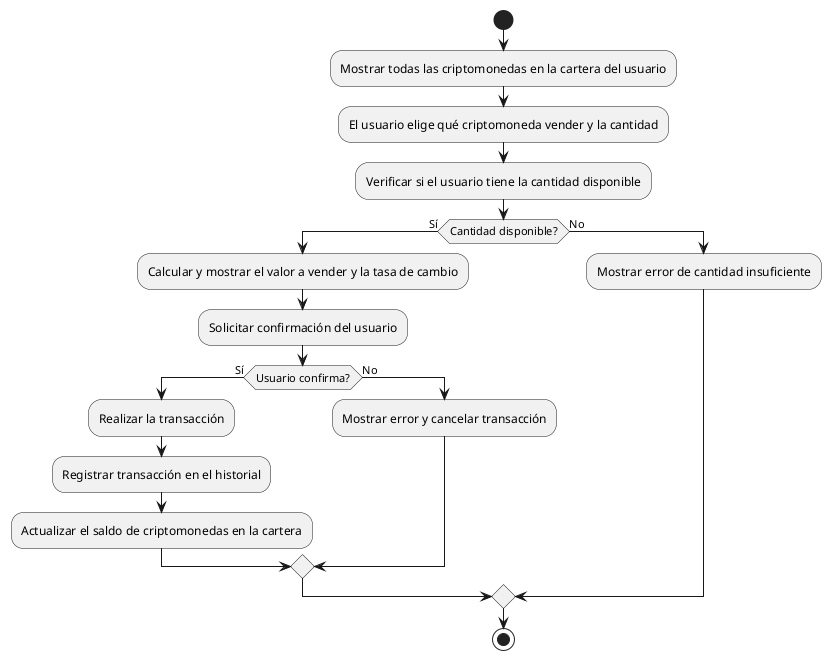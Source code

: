 @startuml "Venta de criptomoneda"
start

:Mostrar todas las criptomonedas en la cartera del usuario;

:El usuario elige qué criptomoneda vender y la cantidad;

:Verificar si el usuario tiene la cantidad disponible;

if (Cantidad disponible?) then (Sí)
    :Calcular y mostrar el valor a vender y la tasa de cambio;
    :Solicitar confirmación del usuario;
    if (Usuario confirma?) then (Sí)
        :Realizar la transacción;
        :Registrar transacción en el historial;
        :Actualizar el saldo de criptomonedas en la cartera;
    else (No)
        :Mostrar error y cancelar transacción;
    endif
else (No)
    :Mostrar error de cantidad insuficiente;
endif

stop
@enduml
